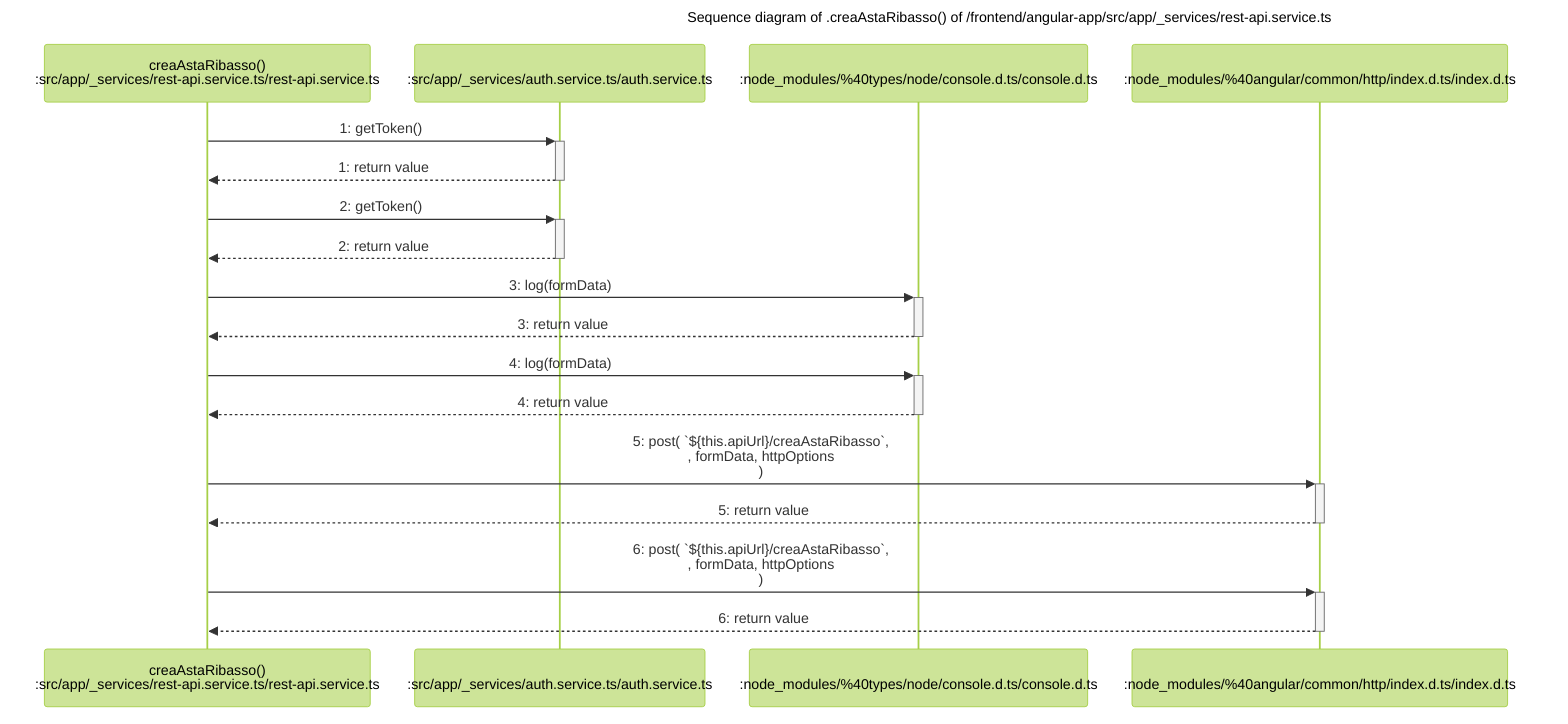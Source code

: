 %%{init: {'theme':'forest'}}%%

sequenceDiagram

    Title Sequence diagram of .creaAstaRibasso() of /frontend/angular-app/src/app/_services/rest-api.service.ts

    participant p1 as creaAstaRibasso()<br>:src/app/_services/rest-api.service.ts/rest-api.service.ts
    participant p2 as <br>:src/app/_services/auth.service.ts/auth.service.ts
    participant p3 as <br>:node_modules/%40types/node/console.d.ts/console.d.ts
    participant p4 as <br>:node_modules/%40angular/common/http/index.d.ts/index.d.ts


	p1 ->>+ p2: 1: getToken()
	p2 -->>- p1: 1: return value
	p1 ->>+ p2: 2: getToken()
	p2 -->>- p1: 2: return value
	p1 ->>+ p3: 3: log(formData)
	p3 -->>- p1: 3: return value
	p1 ->>+ p3: 4: log(formData)
	p3 -->>- p1: 4: return value
	p1 ->>+ p4: 5: post( `${this.apiUrl}/creaAstaRibasso`,<br>, formData,      httpOptions<br>   )
	p4 -->>- p1: 5: return value
	p1 ->>+ p4: 6: post( `${this.apiUrl}/creaAstaRibasso`,<br>, formData,      httpOptions<br>   )
	p4 -->>- p1: 6: return value